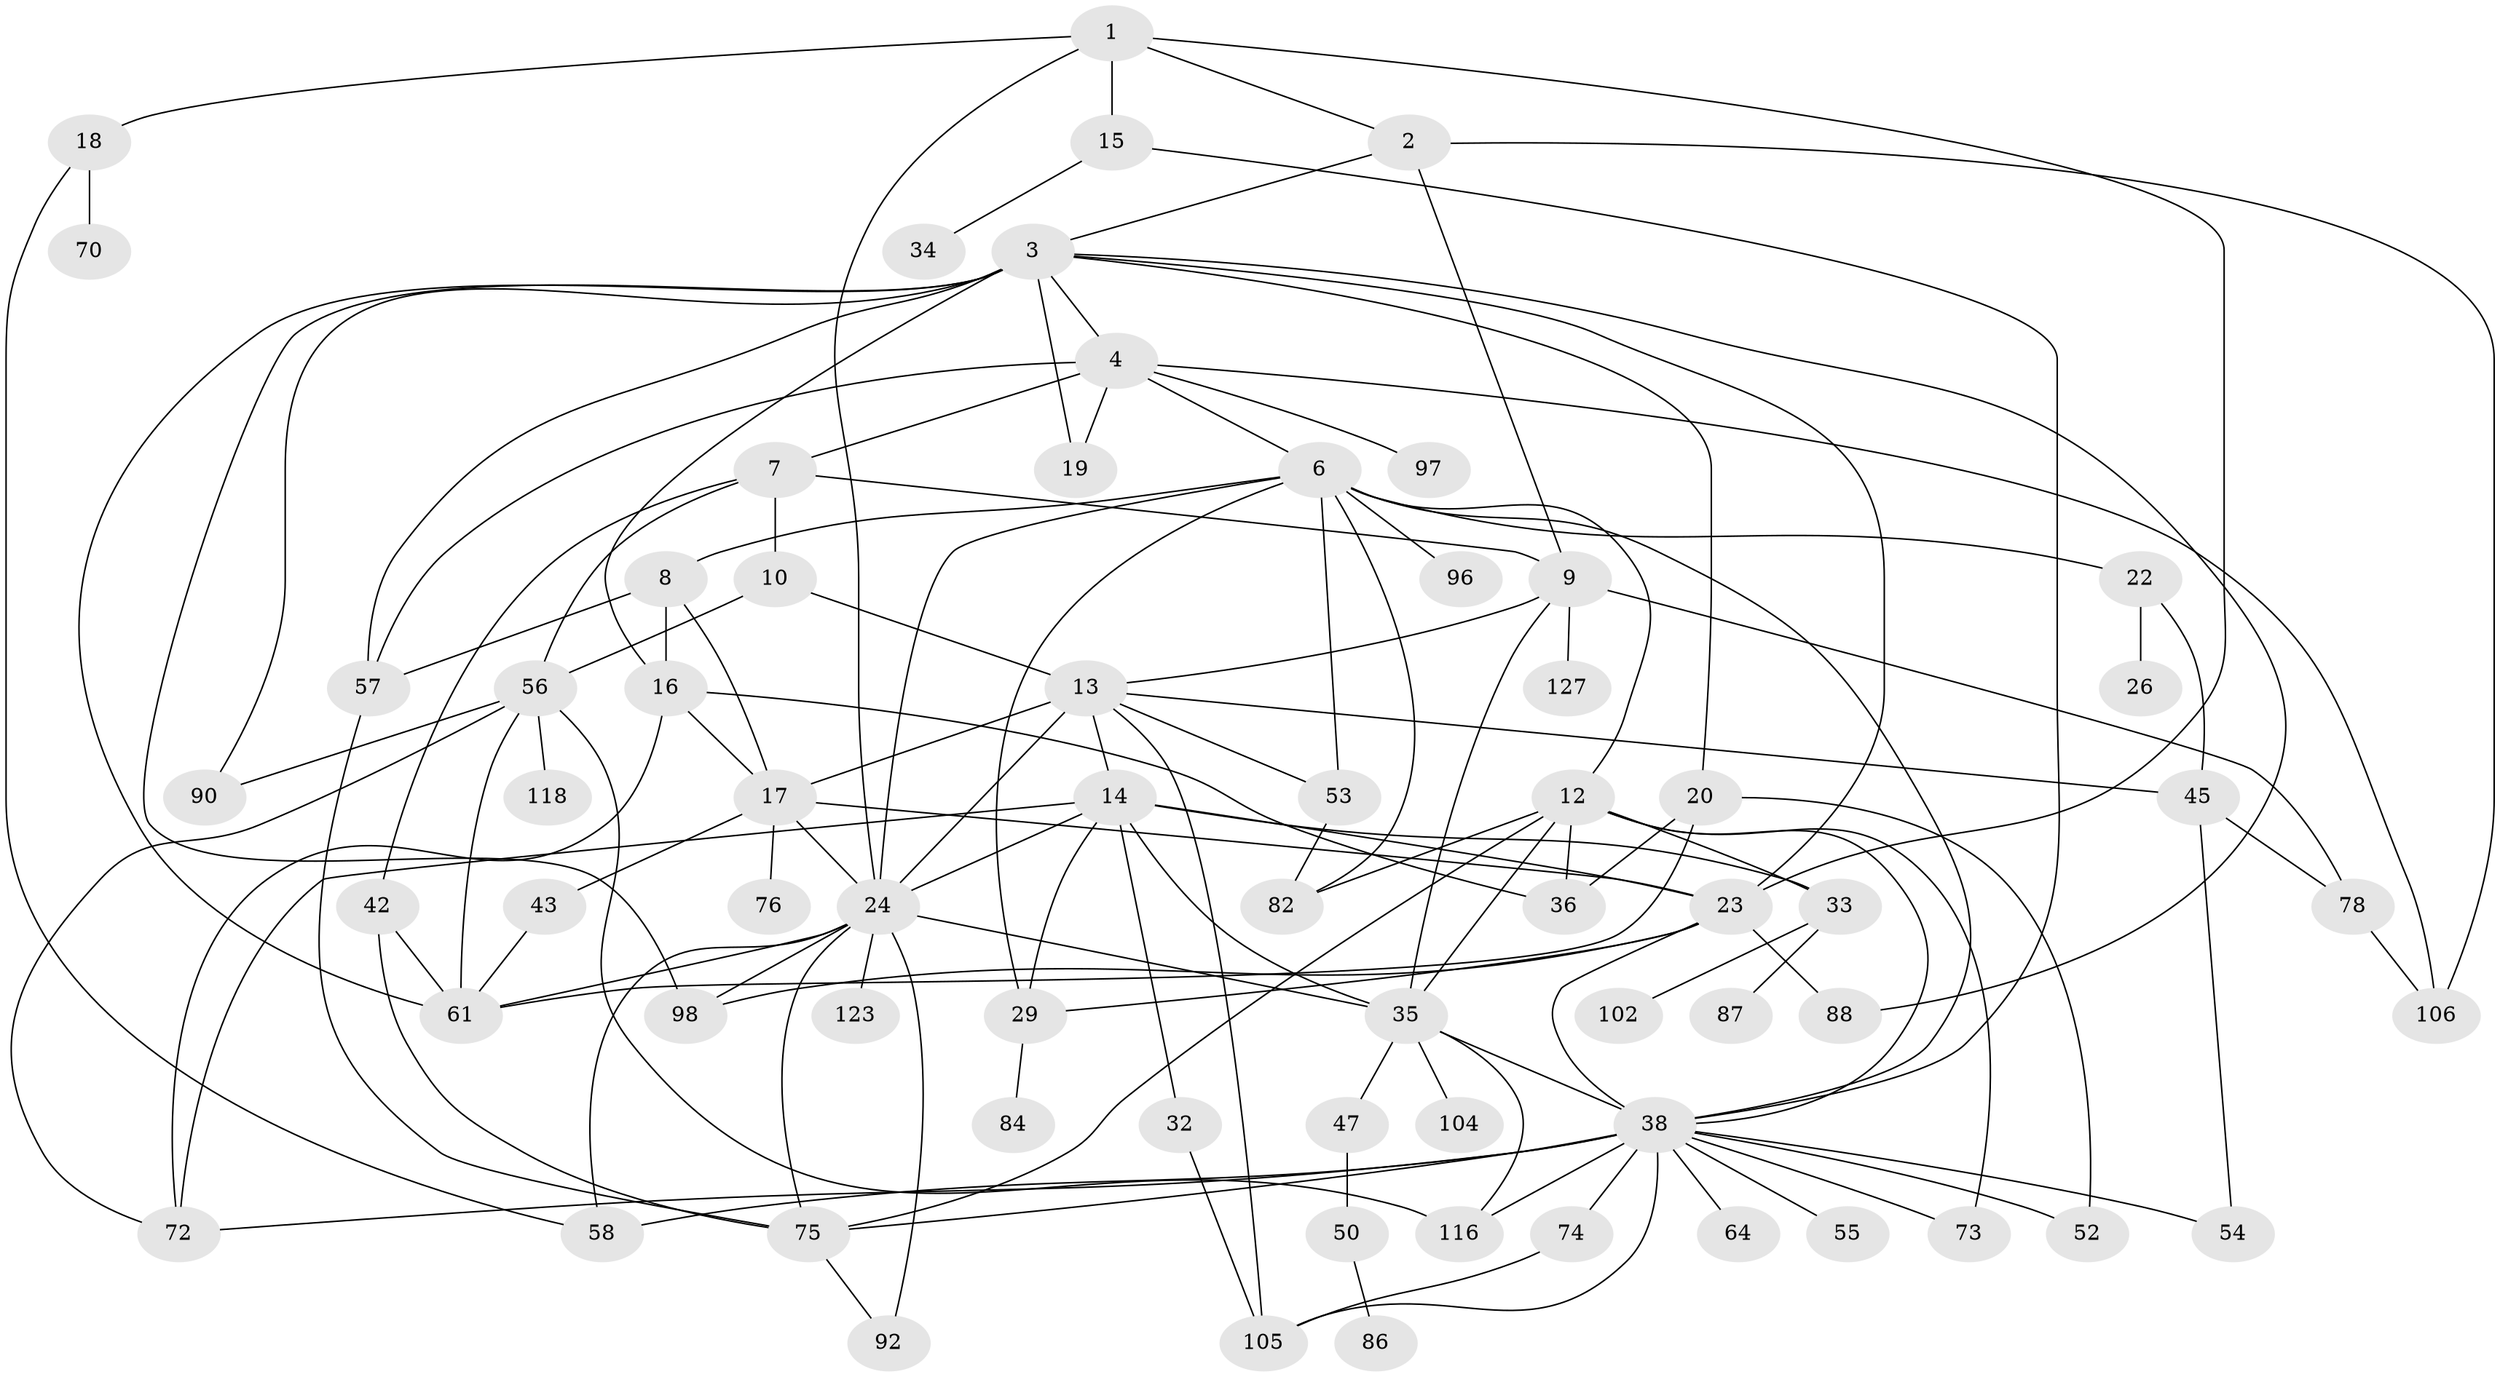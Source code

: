 // original degree distribution, {7: 0.029197080291970802, 4: 0.13138686131386862, 9: 0.0072992700729927005, 3: 0.25547445255474455, 6: 0.051094890510948905, 5: 0.0948905109489051, 2: 0.21897810218978103, 1: 0.2116788321167883}
// Generated by graph-tools (version 1.1) at 2025/13/03/09/25 04:13:18]
// undirected, 68 vertices, 129 edges
graph export_dot {
graph [start="1"]
  node [color=gray90,style=filled];
  1 [super="+66"];
  2 [super="+39"];
  3 [super="+69+5"];
  4;
  6 [super="+41+11"];
  7;
  8;
  9 [super="+93+21"];
  10;
  12 [super="+31"];
  13 [super="+30+94+51"];
  14 [super="+25"];
  15 [super="+60+67"];
  16 [super="+113"];
  17 [super="+112+37+79+110"];
  18;
  19;
  20;
  22;
  23 [super="+27"];
  24 [super="+65+59+115"];
  26;
  29 [super="+89"];
  32;
  33 [super="+100+62"];
  34;
  35 [super="+95+68"];
  36;
  38 [super="+49+133+128+40+48"];
  42 [super="+44"];
  43;
  45;
  47;
  50;
  52 [super="+126"];
  53 [super="+71"];
  54;
  55;
  56 [super="+80"];
  57 [super="+99"];
  58;
  61 [super="+77"];
  64;
  70;
  72;
  73;
  74 [super="+103"];
  75 [super="+109+130+125"];
  76;
  78;
  82 [super="+85"];
  84;
  86;
  87;
  88;
  90;
  92;
  96;
  97;
  98;
  102;
  104;
  105 [super="+119"];
  106;
  116 [super="+124"];
  118;
  123;
  127;
  1 -- 2;
  1 -- 15 [weight=2];
  1 -- 18;
  1 -- 23;
  1 -- 24;
  2 -- 3;
  2 -- 106;
  2 -- 9;
  3 -- 4;
  3 -- 20;
  3 -- 57 [weight=2];
  3 -- 90;
  3 -- 23;
  3 -- 61;
  3 -- 98;
  3 -- 19;
  3 -- 88;
  3 -- 16;
  4 -- 6;
  4 -- 7;
  4 -- 19;
  4 -- 97;
  4 -- 106;
  4 -- 57;
  6 -- 8;
  6 -- 12;
  6 -- 96;
  6 -- 38;
  6 -- 82;
  6 -- 29;
  6 -- 24;
  6 -- 53;
  6 -- 22;
  7 -- 9;
  7 -- 10;
  7 -- 42;
  7 -- 56;
  8 -- 16;
  8 -- 17;
  8 -- 57;
  9 -- 127;
  9 -- 35;
  9 -- 78;
  9 -- 13;
  10 -- 13 [weight=2];
  10 -- 56;
  12 -- 73;
  12 -- 35;
  12 -- 36;
  12 -- 33;
  12 -- 38;
  12 -- 75;
  12 -- 82;
  13 -- 14;
  13 -- 45;
  13 -- 53;
  13 -- 17 [weight=2];
  13 -- 24;
  13 -- 105;
  14 -- 32;
  14 -- 33;
  14 -- 35;
  14 -- 72;
  14 -- 23;
  14 -- 29 [weight=2];
  14 -- 24;
  15 -- 34;
  15 -- 38;
  16 -- 36;
  16 -- 72;
  16 -- 17;
  17 -- 76;
  17 -- 24;
  17 -- 43;
  17 -- 23 [weight=2];
  18 -- 70;
  18 -- 58;
  20 -- 52;
  20 -- 61;
  20 -- 36;
  22 -- 26;
  22 -- 45;
  23 -- 98;
  23 -- 38;
  23 -- 88;
  23 -- 29;
  24 -- 58;
  24 -- 98;
  24 -- 123;
  24 -- 75;
  24 -- 61;
  24 -- 35;
  24 -- 92;
  29 -- 84;
  32 -- 105;
  33 -- 102;
  33 -- 87;
  35 -- 47;
  35 -- 104;
  35 -- 116;
  35 -- 38;
  38 -- 105;
  38 -- 54;
  38 -- 75;
  38 -- 52;
  38 -- 116;
  38 -- 72 [weight=2];
  38 -- 73;
  38 -- 58;
  38 -- 64;
  38 -- 74;
  38 -- 55;
  42 -- 75;
  42 -- 61;
  43 -- 61;
  45 -- 54;
  45 -- 78;
  47 -- 50;
  50 -- 86;
  53 -- 82;
  56 -- 116;
  56 -- 118;
  56 -- 90;
  56 -- 72;
  56 -- 61;
  57 -- 75;
  74 -- 105;
  75 -- 92;
  78 -- 106;
}
